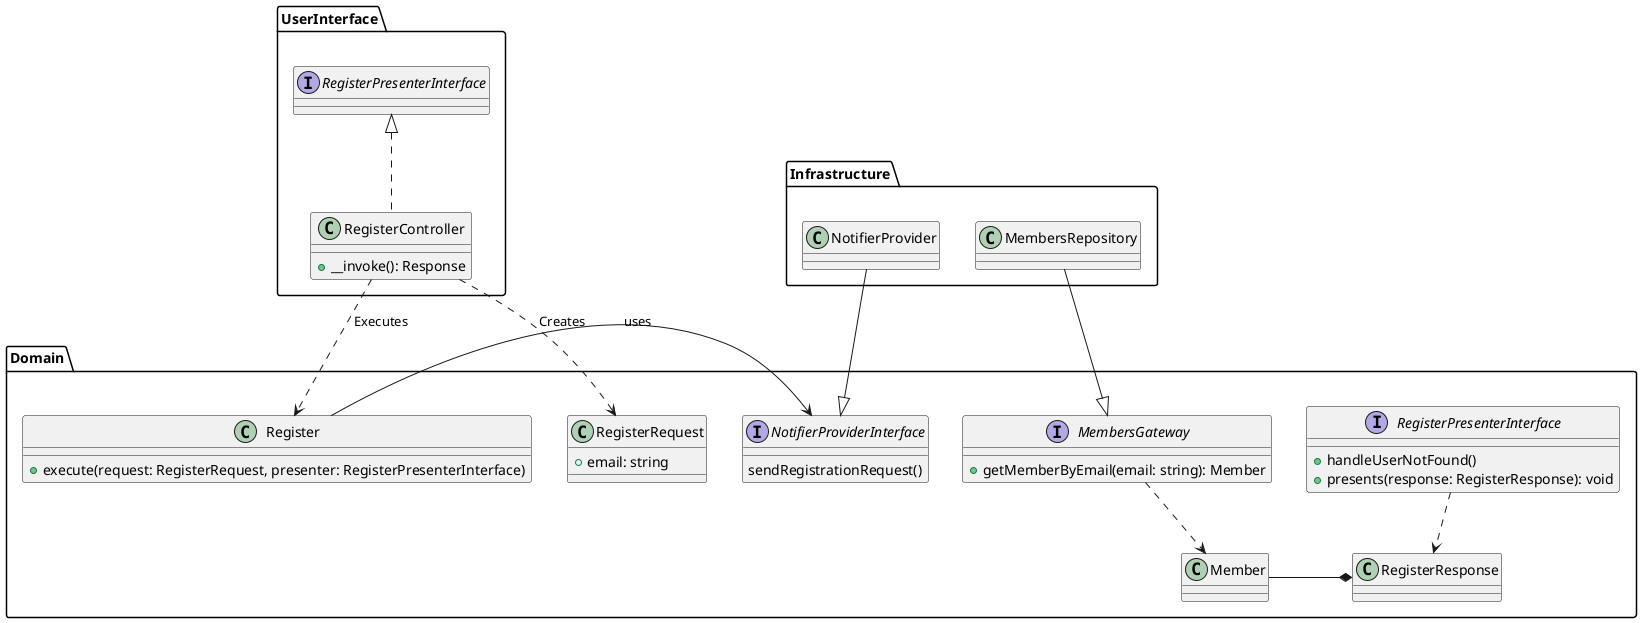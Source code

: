 @startuml
'https://plantuml.com/class-diagram

package Domain {
    class Register {
        + execute(request: RegisterRequest, presenter: RegisterPresenterInterface)
    }

    class RegisterRequest {
        + email: string
    }

    class RegisterResponse {}

    interface RegisterPresenterInterface {
        +handleUserNotFound()
        +presents(response: RegisterResponse): void
    }

    interface MembersGateway {
        + getMemberByEmail(email: string): Member
    }

    class Member {}

    Member -* RegisterResponse

    RegisterPresenterInterface ..> RegisterResponse
    MembersGateway ..> Member

    interface NotifierProviderInterface {
        sendRegistrationRequest()
    }
}

package UserInterface {
    class RegisterController implements RegisterPresenterInterface {
        + __invoke(): Response
    }

    RegisterController ..> Register: Executes
    RegisterController ..> RegisterRequest: Creates
}

package Infrastructure {

    class NotifierProvider {}
    class MembersRepository {
    }
}

NotifierProvider --|> NotifierProviderInterface
Register -> NotifierProviderInterface: uses
MembersRepository --|> MembersGateway

@enduml
